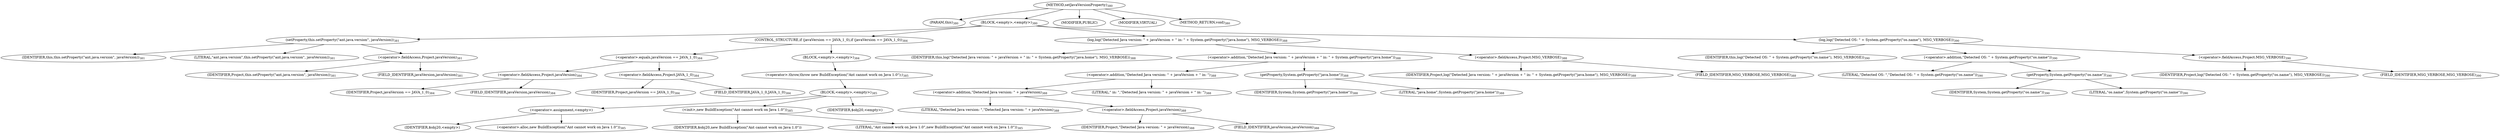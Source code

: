 digraph "setJavaVersionProperty" {  
"1059" [label = <(METHOD,setJavaVersionProperty)<SUB>380</SUB>> ]
"50" [label = <(PARAM,this)<SUB>380</SUB>> ]
"1060" [label = <(BLOCK,&lt;empty&gt;,&lt;empty&gt;)<SUB>380</SUB>> ]
"1061" [label = <(setProperty,this.setProperty(&quot;ant.java.version&quot;, javaVersion))<SUB>381</SUB>> ]
"49" [label = <(IDENTIFIER,this,this.setProperty(&quot;ant.java.version&quot;, javaVersion))<SUB>381</SUB>> ]
"1062" [label = <(LITERAL,&quot;ant.java.version&quot;,this.setProperty(&quot;ant.java.version&quot;, javaVersion))<SUB>381</SUB>> ]
"1063" [label = <(&lt;operator&gt;.fieldAccess,Project.javaVersion)<SUB>381</SUB>> ]
"1064" [label = <(IDENTIFIER,Project,this.setProperty(&quot;ant.java.version&quot;, javaVersion))<SUB>381</SUB>> ]
"1065" [label = <(FIELD_IDENTIFIER,javaVersion,javaVersion)<SUB>381</SUB>> ]
"1066" [label = <(CONTROL_STRUCTURE,if (javaVersion == JAVA_1_0),if (javaVersion == JAVA_1_0))<SUB>384</SUB>> ]
"1067" [label = <(&lt;operator&gt;.equals,javaVersion == JAVA_1_0)<SUB>384</SUB>> ]
"1068" [label = <(&lt;operator&gt;.fieldAccess,Project.javaVersion)<SUB>384</SUB>> ]
"1069" [label = <(IDENTIFIER,Project,javaVersion == JAVA_1_0)<SUB>384</SUB>> ]
"1070" [label = <(FIELD_IDENTIFIER,javaVersion,javaVersion)<SUB>384</SUB>> ]
"1071" [label = <(&lt;operator&gt;.fieldAccess,Project.JAVA_1_0)<SUB>384</SUB>> ]
"1072" [label = <(IDENTIFIER,Project,javaVersion == JAVA_1_0)<SUB>384</SUB>> ]
"1073" [label = <(FIELD_IDENTIFIER,JAVA_1_0,JAVA_1_0)<SUB>384</SUB>> ]
"1074" [label = <(BLOCK,&lt;empty&gt;,&lt;empty&gt;)<SUB>384</SUB>> ]
"1075" [label = <(&lt;operator&gt;.throw,throw new BuildException(&quot;Ant cannot work on Java 1.0&quot;);)<SUB>385</SUB>> ]
"1076" [label = <(BLOCK,&lt;empty&gt;,&lt;empty&gt;)<SUB>385</SUB>> ]
"1077" [label = <(&lt;operator&gt;.assignment,&lt;empty&gt;)> ]
"1078" [label = <(IDENTIFIER,$obj20,&lt;empty&gt;)> ]
"1079" [label = <(&lt;operator&gt;.alloc,new BuildException(&quot;Ant cannot work on Java 1.0&quot;))<SUB>385</SUB>> ]
"1080" [label = <(&lt;init&gt;,new BuildException(&quot;Ant cannot work on Java 1.0&quot;))<SUB>385</SUB>> ]
"1081" [label = <(IDENTIFIER,$obj20,new BuildException(&quot;Ant cannot work on Java 1.0&quot;))> ]
"1082" [label = <(LITERAL,&quot;Ant cannot work on Java 1.0&quot;,new BuildException(&quot;Ant cannot work on Java 1.0&quot;))<SUB>385</SUB>> ]
"1083" [label = <(IDENTIFIER,$obj20,&lt;empty&gt;)> ]
"1084" [label = <(log,log(&quot;Detected Java version: &quot; + javaVersion + &quot; in: &quot; + System.getProperty(&quot;java.home&quot;), MSG_VERBOSE))<SUB>388</SUB>> ]
"51" [label = <(IDENTIFIER,this,log(&quot;Detected Java version: &quot; + javaVersion + &quot; in: &quot; + System.getProperty(&quot;java.home&quot;), MSG_VERBOSE))<SUB>388</SUB>> ]
"1085" [label = <(&lt;operator&gt;.addition,&quot;Detected Java version: &quot; + javaVersion + &quot; in: &quot; + System.getProperty(&quot;java.home&quot;))<SUB>388</SUB>> ]
"1086" [label = <(&lt;operator&gt;.addition,&quot;Detected Java version: &quot; + javaVersion + &quot; in: &quot;)<SUB>388</SUB>> ]
"1087" [label = <(&lt;operator&gt;.addition,&quot;Detected Java version: &quot; + javaVersion)<SUB>388</SUB>> ]
"1088" [label = <(LITERAL,&quot;Detected Java version: &quot;,&quot;Detected Java version: &quot; + javaVersion)<SUB>388</SUB>> ]
"1089" [label = <(&lt;operator&gt;.fieldAccess,Project.javaVersion)<SUB>388</SUB>> ]
"1090" [label = <(IDENTIFIER,Project,&quot;Detected Java version: &quot; + javaVersion)<SUB>388</SUB>> ]
"1091" [label = <(FIELD_IDENTIFIER,javaVersion,javaVersion)<SUB>388</SUB>> ]
"1092" [label = <(LITERAL,&quot; in: &quot;,&quot;Detected Java version: &quot; + javaVersion + &quot; in: &quot;)<SUB>388</SUB>> ]
"1093" [label = <(getProperty,System.getProperty(&quot;java.home&quot;))<SUB>388</SUB>> ]
"1094" [label = <(IDENTIFIER,System,System.getProperty(&quot;java.home&quot;))<SUB>388</SUB>> ]
"1095" [label = <(LITERAL,&quot;java.home&quot;,System.getProperty(&quot;java.home&quot;))<SUB>388</SUB>> ]
"1096" [label = <(&lt;operator&gt;.fieldAccess,Project.MSG_VERBOSE)<SUB>388</SUB>> ]
"1097" [label = <(IDENTIFIER,Project,log(&quot;Detected Java version: &quot; + javaVersion + &quot; in: &quot; + System.getProperty(&quot;java.home&quot;), MSG_VERBOSE))<SUB>388</SUB>> ]
"1098" [label = <(FIELD_IDENTIFIER,MSG_VERBOSE,MSG_VERBOSE)<SUB>388</SUB>> ]
"1099" [label = <(log,log(&quot;Detected OS: &quot; + System.getProperty(&quot;os.name&quot;), MSG_VERBOSE))<SUB>390</SUB>> ]
"52" [label = <(IDENTIFIER,this,log(&quot;Detected OS: &quot; + System.getProperty(&quot;os.name&quot;), MSG_VERBOSE))<SUB>390</SUB>> ]
"1100" [label = <(&lt;operator&gt;.addition,&quot;Detected OS: &quot; + System.getProperty(&quot;os.name&quot;))<SUB>390</SUB>> ]
"1101" [label = <(LITERAL,&quot;Detected OS: &quot;,&quot;Detected OS: &quot; + System.getProperty(&quot;os.name&quot;))<SUB>390</SUB>> ]
"1102" [label = <(getProperty,System.getProperty(&quot;os.name&quot;))<SUB>390</SUB>> ]
"1103" [label = <(IDENTIFIER,System,System.getProperty(&quot;os.name&quot;))<SUB>390</SUB>> ]
"1104" [label = <(LITERAL,&quot;os.name&quot;,System.getProperty(&quot;os.name&quot;))<SUB>390</SUB>> ]
"1105" [label = <(&lt;operator&gt;.fieldAccess,Project.MSG_VERBOSE)<SUB>390</SUB>> ]
"1106" [label = <(IDENTIFIER,Project,log(&quot;Detected OS: &quot; + System.getProperty(&quot;os.name&quot;), MSG_VERBOSE))<SUB>390</SUB>> ]
"1107" [label = <(FIELD_IDENTIFIER,MSG_VERBOSE,MSG_VERBOSE)<SUB>390</SUB>> ]
"1108" [label = <(MODIFIER,PUBLIC)> ]
"1109" [label = <(MODIFIER,VIRTUAL)> ]
"1110" [label = <(METHOD_RETURN,void)<SUB>380</SUB>> ]
  "1059" -> "50" 
  "1059" -> "1060" 
  "1059" -> "1108" 
  "1059" -> "1109" 
  "1059" -> "1110" 
  "1060" -> "1061" 
  "1060" -> "1066" 
  "1060" -> "1084" 
  "1060" -> "1099" 
  "1061" -> "49" 
  "1061" -> "1062" 
  "1061" -> "1063" 
  "1063" -> "1064" 
  "1063" -> "1065" 
  "1066" -> "1067" 
  "1066" -> "1074" 
  "1067" -> "1068" 
  "1067" -> "1071" 
  "1068" -> "1069" 
  "1068" -> "1070" 
  "1071" -> "1072" 
  "1071" -> "1073" 
  "1074" -> "1075" 
  "1075" -> "1076" 
  "1076" -> "1077" 
  "1076" -> "1080" 
  "1076" -> "1083" 
  "1077" -> "1078" 
  "1077" -> "1079" 
  "1080" -> "1081" 
  "1080" -> "1082" 
  "1084" -> "51" 
  "1084" -> "1085" 
  "1084" -> "1096" 
  "1085" -> "1086" 
  "1085" -> "1093" 
  "1086" -> "1087" 
  "1086" -> "1092" 
  "1087" -> "1088" 
  "1087" -> "1089" 
  "1089" -> "1090" 
  "1089" -> "1091" 
  "1093" -> "1094" 
  "1093" -> "1095" 
  "1096" -> "1097" 
  "1096" -> "1098" 
  "1099" -> "52" 
  "1099" -> "1100" 
  "1099" -> "1105" 
  "1100" -> "1101" 
  "1100" -> "1102" 
  "1102" -> "1103" 
  "1102" -> "1104" 
  "1105" -> "1106" 
  "1105" -> "1107" 
}

